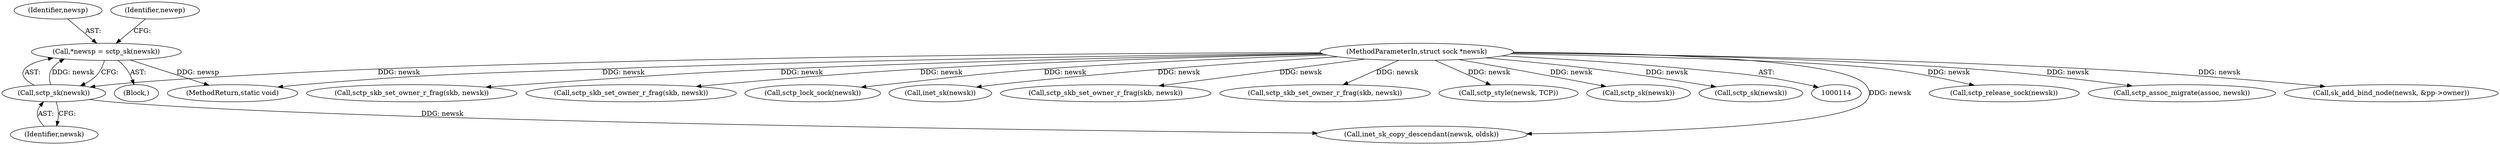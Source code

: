 digraph "0_linux_ea2bc483ff5caada7c4aa0d5fbf87d3a6590273d@pointer" {
"1000126" [label="(Call,*newsp = sctp_sk(newsk))"];
"1000128" [label="(Call,sctp_sk(newsk))"];
"1000116" [label="(MethodParameterIn,struct sock *newsk)"];
"1000126" [label="(Call,*newsp = sctp_sk(newsk))"];
"1000394" [label="(Call,sctp_release_sock(newsk))"];
"1000129" [label="(Identifier,newsk)"];
"1000127" [label="(Identifier,newsp)"];
"1000373" [label="(Call,sctp_assoc_migrate(assoc, newsk))"];
"1000177" [label="(Call,sk_add_bind_node(newsk, &pp->owner))"];
"1000119" [label="(Block,)"];
"1000396" [label="(MethodReturn,static void)"];
"1000275" [label="(Call,sctp_skb_set_owner_r_frag(skb, newsk))"];
"1000343" [label="(Call,sctp_skb_set_owner_r_frag(skb, newsk))"];
"1000371" [label="(Call,sctp_lock_sock(newsk))"];
"1000191" [label="(Call,inet_sk(newsk))"];
"1000363" [label="(Call,sctp_skb_set_owner_r_frag(skb, newsk))"];
"1000116" [label="(MethodParameterIn,struct sock *newsk)"];
"1000128" [label="(Call,sctp_sk(newsk))"];
"1000133" [label="(Identifier,newep)"];
"1000158" [label="(Call,inet_sk_copy_descendant(newsk, oldsk))"];
"1000357" [label="(Call,sctp_skb_set_owner_r_frag(skb, newsk))"];
"1000381" [label="(Call,sctp_style(newsk, TCP))"];
"1000285" [label="(Call,sctp_sk(newsk))"];
"1000185" [label="(Call,sctp_sk(newsk))"];
"1000126" -> "1000119"  [label="AST: "];
"1000126" -> "1000128"  [label="CFG: "];
"1000127" -> "1000126"  [label="AST: "];
"1000128" -> "1000126"  [label="AST: "];
"1000133" -> "1000126"  [label="CFG: "];
"1000126" -> "1000396"  [label="DDG: newsp"];
"1000128" -> "1000126"  [label="DDG: newsk"];
"1000128" -> "1000129"  [label="CFG: "];
"1000129" -> "1000128"  [label="AST: "];
"1000116" -> "1000128"  [label="DDG: newsk"];
"1000128" -> "1000158"  [label="DDG: newsk"];
"1000116" -> "1000114"  [label="AST: "];
"1000116" -> "1000396"  [label="DDG: newsk"];
"1000116" -> "1000158"  [label="DDG: newsk"];
"1000116" -> "1000177"  [label="DDG: newsk"];
"1000116" -> "1000185"  [label="DDG: newsk"];
"1000116" -> "1000191"  [label="DDG: newsk"];
"1000116" -> "1000275"  [label="DDG: newsk"];
"1000116" -> "1000285"  [label="DDG: newsk"];
"1000116" -> "1000343"  [label="DDG: newsk"];
"1000116" -> "1000357"  [label="DDG: newsk"];
"1000116" -> "1000363"  [label="DDG: newsk"];
"1000116" -> "1000371"  [label="DDG: newsk"];
"1000116" -> "1000373"  [label="DDG: newsk"];
"1000116" -> "1000381"  [label="DDG: newsk"];
"1000116" -> "1000394"  [label="DDG: newsk"];
}
